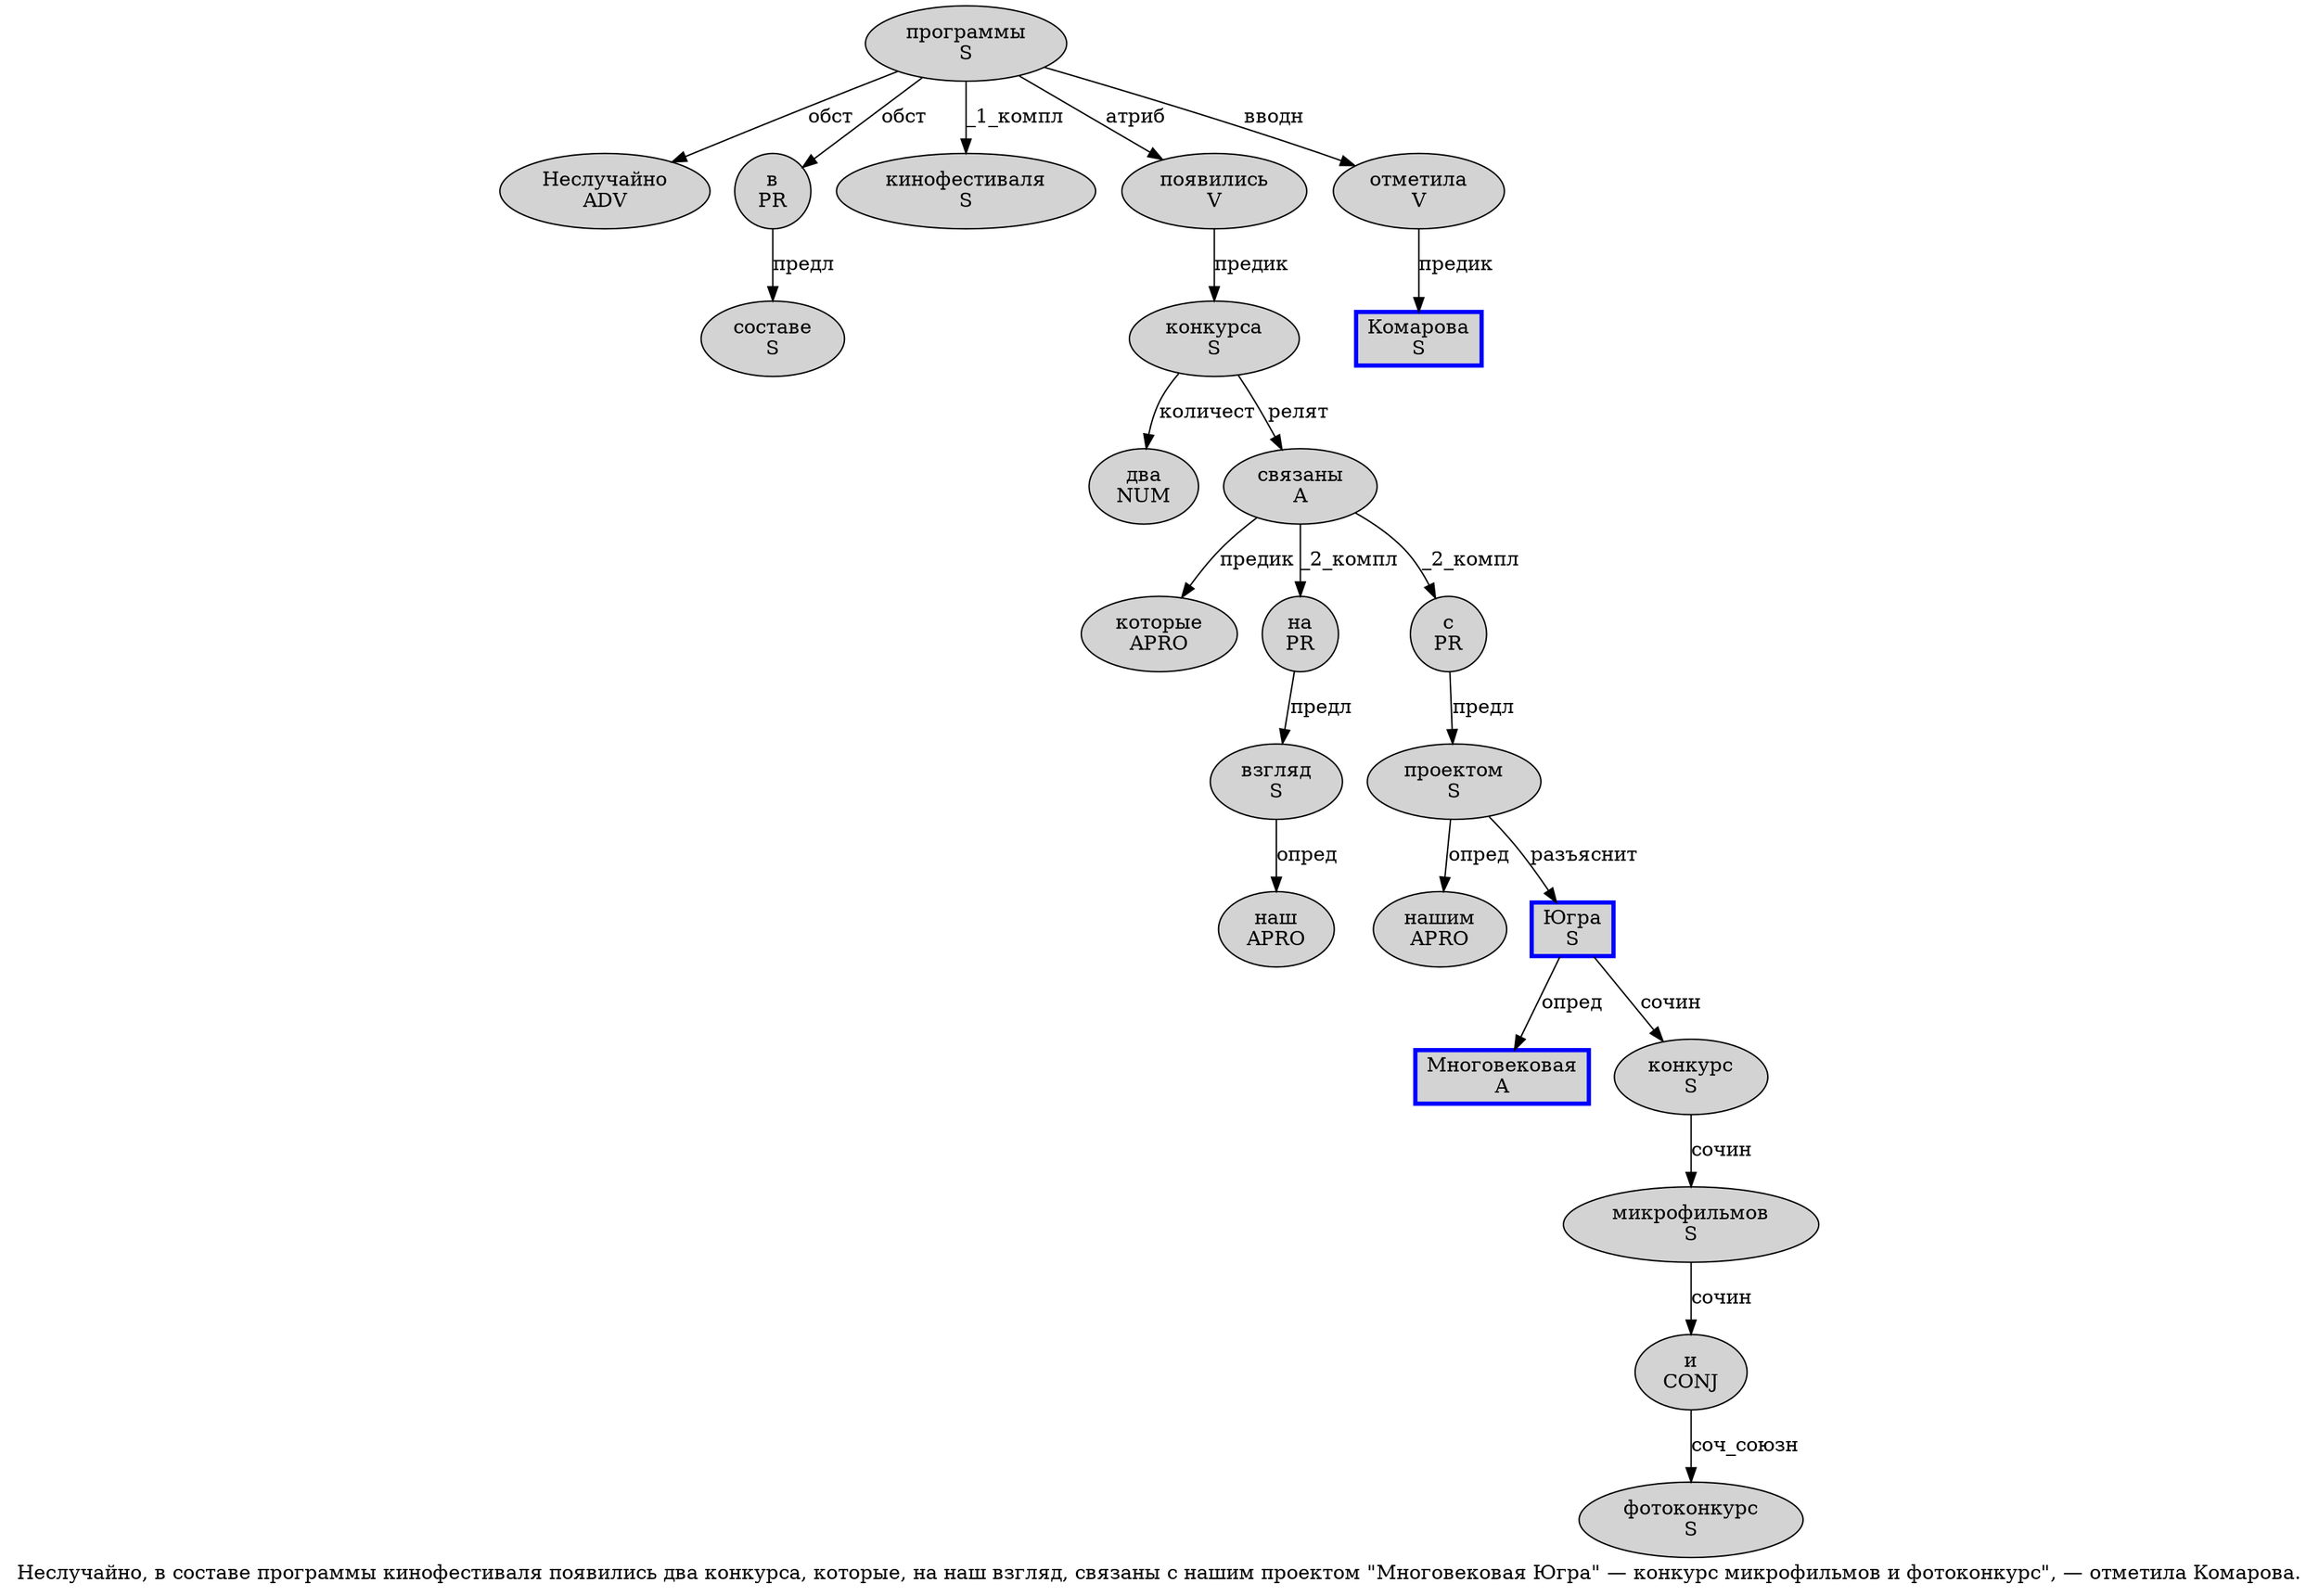 digraph SENTENCE_571 {
	graph [label="Неслучайно, в составе программы кинофестиваля появились два конкурса, которые, на наш взгляд, связаны с нашим проектом \"Многовековая Югра\" — конкурс микрофильмов и фотоконкурс\", — отметила Комарова."]
	node [style=filled]
		0 [label="Неслучайно
ADV" color="" fillcolor=lightgray penwidth=1 shape=ellipse]
		2 [label="в
PR" color="" fillcolor=lightgray penwidth=1 shape=ellipse]
		3 [label="составе
S" color="" fillcolor=lightgray penwidth=1 shape=ellipse]
		4 [label="программы
S" color="" fillcolor=lightgray penwidth=1 shape=ellipse]
		5 [label="кинофестиваля
S" color="" fillcolor=lightgray penwidth=1 shape=ellipse]
		6 [label="появились
V" color="" fillcolor=lightgray penwidth=1 shape=ellipse]
		7 [label="два
NUM" color="" fillcolor=lightgray penwidth=1 shape=ellipse]
		8 [label="конкурса
S" color="" fillcolor=lightgray penwidth=1 shape=ellipse]
		10 [label="которые
APRO" color="" fillcolor=lightgray penwidth=1 shape=ellipse]
		12 [label="на
PR" color="" fillcolor=lightgray penwidth=1 shape=ellipse]
		13 [label="наш
APRO" color="" fillcolor=lightgray penwidth=1 shape=ellipse]
		14 [label="взгляд
S" color="" fillcolor=lightgray penwidth=1 shape=ellipse]
		16 [label="связаны
A" color="" fillcolor=lightgray penwidth=1 shape=ellipse]
		17 [label="с
PR" color="" fillcolor=lightgray penwidth=1 shape=ellipse]
		18 [label="нашим
APRO" color="" fillcolor=lightgray penwidth=1 shape=ellipse]
		19 [label="проектом
S" color="" fillcolor=lightgray penwidth=1 shape=ellipse]
		21 [label="Многовековая
A" color=blue fillcolor=lightgray penwidth=3 shape=box]
		22 [label="Югра
S" color=blue fillcolor=lightgray penwidth=3 shape=box]
		25 [label="конкурс
S" color="" fillcolor=lightgray penwidth=1 shape=ellipse]
		26 [label="микрофильмов
S" color="" fillcolor=lightgray penwidth=1 shape=ellipse]
		27 [label="и
CONJ" color="" fillcolor=lightgray penwidth=1 shape=ellipse]
		28 [label="фотоконкурс
S" color="" fillcolor=lightgray penwidth=1 shape=ellipse]
		32 [label="отметила
V" color="" fillcolor=lightgray penwidth=1 shape=ellipse]
		33 [label="Комарова
S" color=blue fillcolor=lightgray penwidth=3 shape=box]
			14 -> 13 [label="опред"]
			16 -> 10 [label="предик"]
			16 -> 12 [label="_2_компл"]
			16 -> 17 [label="_2_компл"]
			19 -> 18 [label="опред"]
			19 -> 22 [label="разъяснит"]
			6 -> 8 [label="предик"]
			32 -> 33 [label="предик"]
			4 -> 0 [label="обст"]
			4 -> 2 [label="обст"]
			4 -> 5 [label="_1_компл"]
			4 -> 6 [label="атриб"]
			4 -> 32 [label="вводн"]
			2 -> 3 [label="предл"]
			22 -> 21 [label="опред"]
			22 -> 25 [label="сочин"]
			27 -> 28 [label="соч_союзн"]
			26 -> 27 [label="сочин"]
			25 -> 26 [label="сочин"]
			17 -> 19 [label="предл"]
			12 -> 14 [label="предл"]
			8 -> 7 [label="количест"]
			8 -> 16 [label="релят"]
}